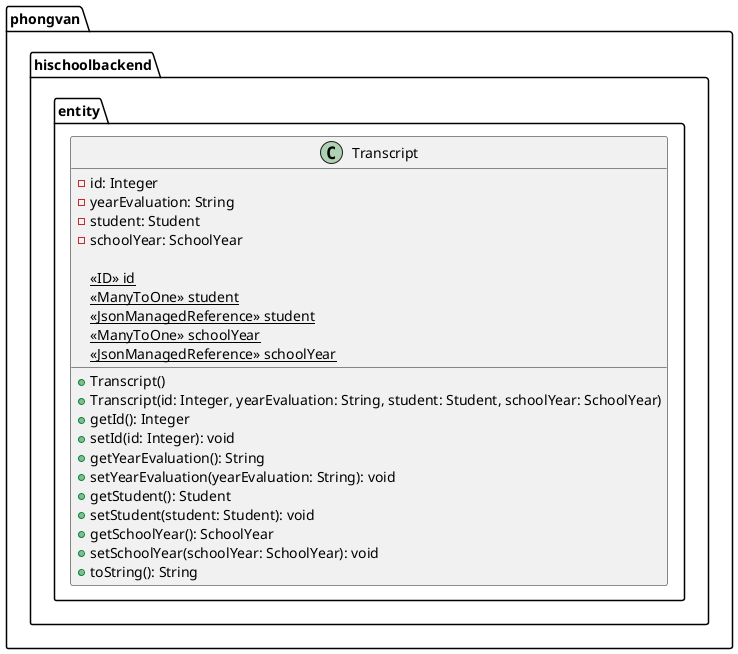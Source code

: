 @startuml

package phongvan.hischoolbackend.entity {
    class Transcript {
        - id: Integer
        - yearEvaluation: String
        - student: Student
        - schoolYear: SchoolYear

        {static} <<ID>> id
        {static} <<ManyToOne>> student
        {static} <<JsonManagedReference>> student
        {static} <<ManyToOne>> schoolYear
        {static} <<JsonManagedReference>> schoolYear

        + Transcript()
        + Transcript(id: Integer, yearEvaluation: String, student: Student, schoolYear: SchoolYear)
        + getId(): Integer
        + setId(id: Integer): void
        + getYearEvaluation(): String
        + setYearEvaluation(yearEvaluation: String): void
        + getStudent(): Student
        + setStudent(student: Student): void
        + getSchoolYear(): SchoolYear
        + setSchoolYear(schoolYear: SchoolYear): void
        + toString(): String
    }
}

@enduml
